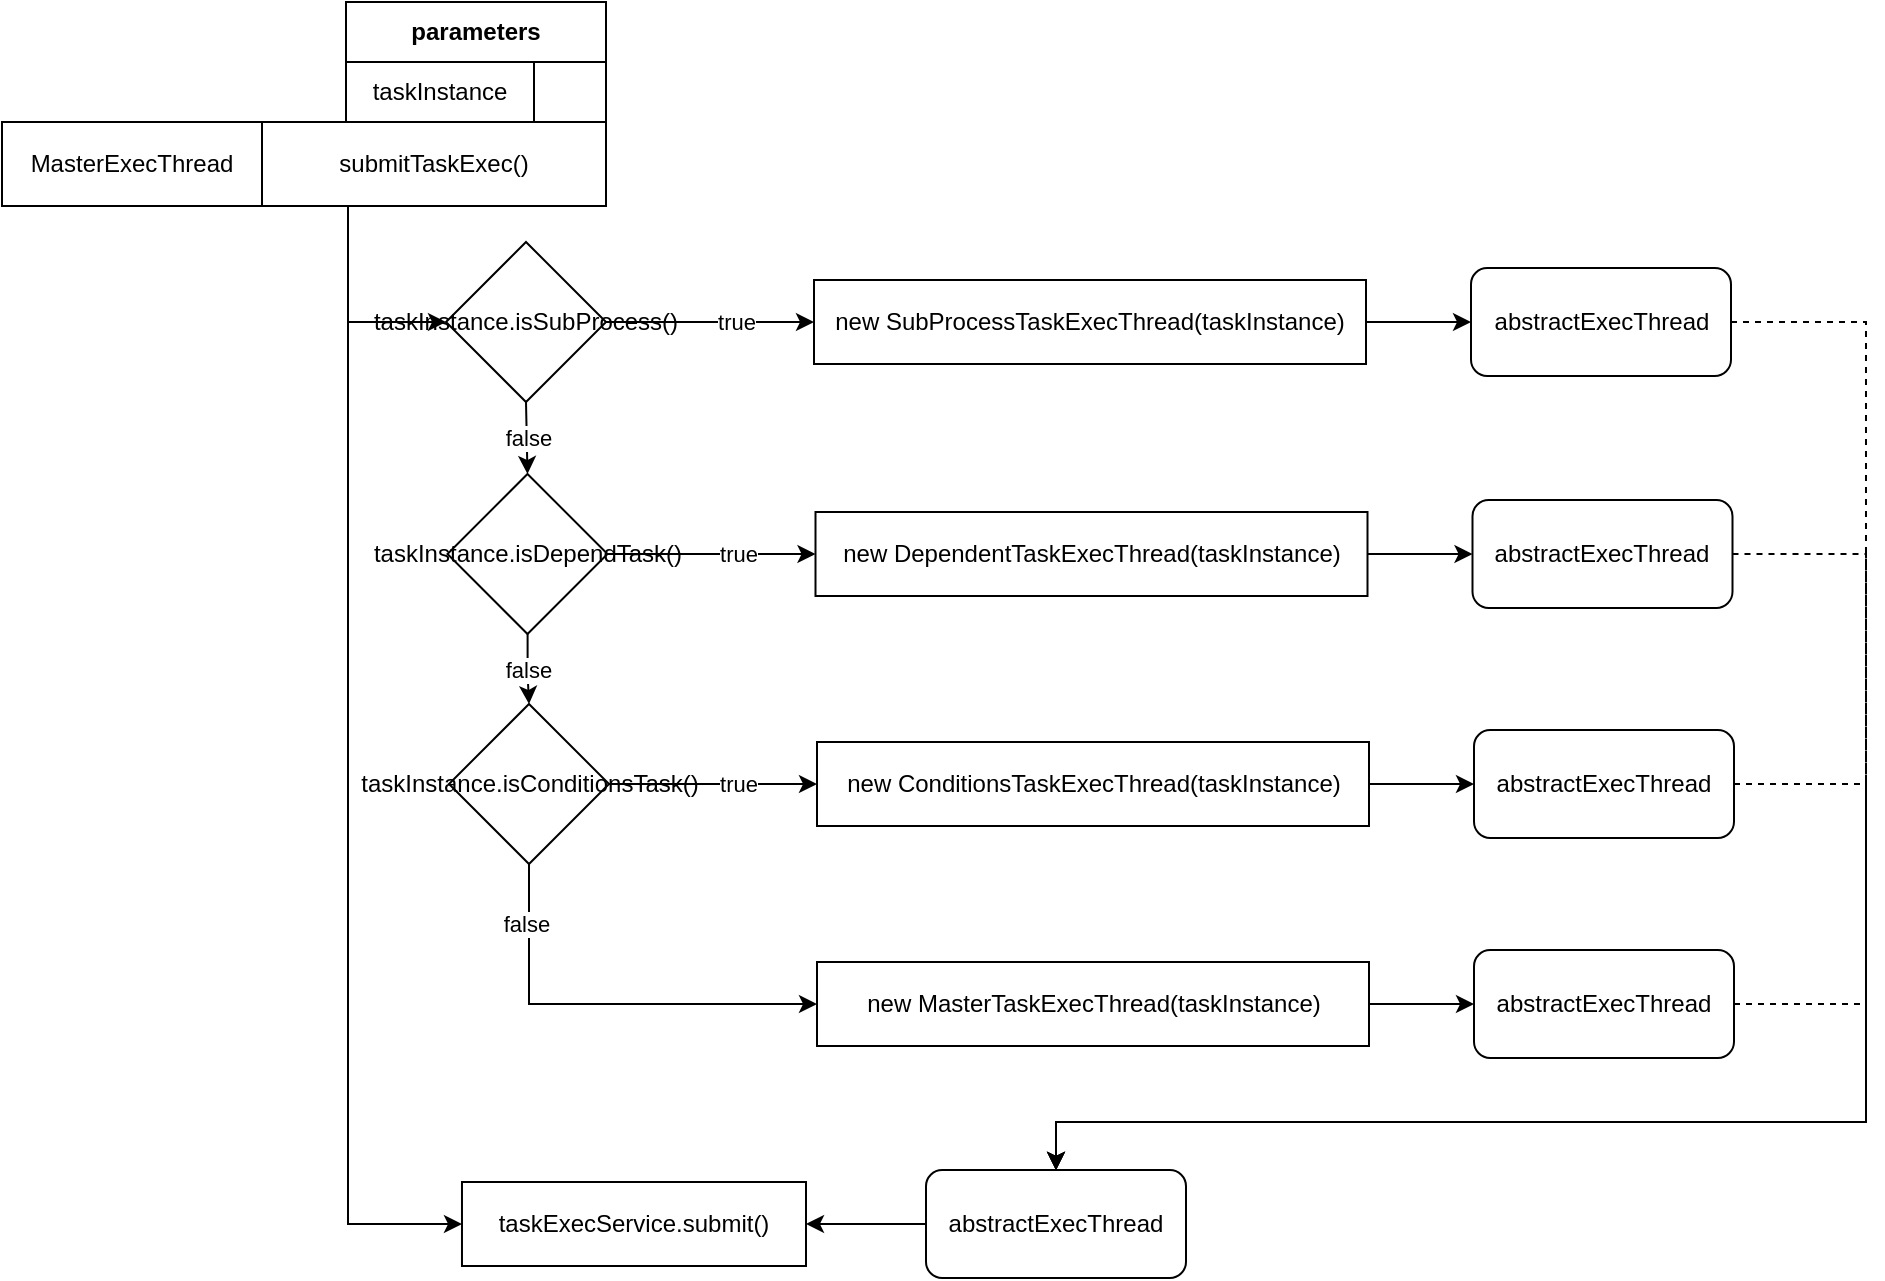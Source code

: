 <mxfile>
    <diagram id="2qA695B2ShTMCcvzxgT7" name="Page-1">
        <mxGraphModel dx="9555" dy="-15785" grid="1" gridSize="10" guides="1" tooltips="1" connect="1" arrows="1" fold="1" page="0" pageScale="1" pageWidth="827" pageHeight="1169" math="0" shadow="0">
            <root>
                <mxCell id="0"/>
                <mxCell id="1" parent="0"/>
                <mxCell id="2" style="edgeStyle=orthogonalEdgeStyle;rounded=0;orthogonalLoop=1;jettySize=auto;html=1;exitX=0.25;exitY=1;exitDx=0;exitDy=0;entryX=0;entryY=0.5;entryDx=0;entryDy=0;" edge="1" parent="1" source="4" target="9">
                    <mxGeometry relative="1" as="geometry"/>
                </mxCell>
                <mxCell id="3" style="edgeStyle=orthogonalEdgeStyle;rounded=0;orthogonalLoop=1;jettySize=auto;html=1;exitX=0.25;exitY=1;exitDx=0;exitDy=0;entryX=0;entryY=0.5;entryDx=0;entryDy=0;" edge="1" parent="1" source="4" target="39">
                    <mxGeometry relative="1" as="geometry"/>
                </mxCell>
                <mxCell id="4" value="submitTaskExec()" style="rounded=0;whiteSpace=wrap;html=1;" vertex="1" parent="1">
                    <mxGeometry x="-8052" y="16590" width="172" height="42" as="geometry"/>
                </mxCell>
                <mxCell id="5" value="MasterExecThread" style="rounded=0;whiteSpace=wrap;html=1;" vertex="1" parent="1">
                    <mxGeometry x="-8182" y="16590" width="130" height="42" as="geometry"/>
                </mxCell>
                <mxCell id="6" style="edgeStyle=orthogonalEdgeStyle;rounded=0;orthogonalLoop=1;jettySize=auto;html=1;entryX=0;entryY=0.5;entryDx=0;entryDy=0;" edge="1" parent="1" source="9" target="17">
                    <mxGeometry relative="1" as="geometry"/>
                </mxCell>
                <mxCell id="7" value="true" style="edgeLabel;html=1;align=center;verticalAlign=middle;resizable=0;points=[];" vertex="1" connectable="0" parent="6">
                    <mxGeometry x="0.237" relative="1" as="geometry">
                        <mxPoint as="offset"/>
                    </mxGeometry>
                </mxCell>
                <mxCell id="8" value="false" style="edgeStyle=orthogonalEdgeStyle;rounded=0;orthogonalLoop=1;jettySize=auto;html=1;exitX=0.5;exitY=1;exitDx=0;exitDy=0;entryX=0.5;entryY=0;entryDx=0;entryDy=0;" edge="1" parent="1" source="9" target="21">
                    <mxGeometry relative="1" as="geometry"/>
                </mxCell>
                <mxCell id="9" value="taskInstance.isSubProcess()" style="rhombus;whiteSpace=wrap;html=1;" vertex="1" parent="1">
                    <mxGeometry x="-7960" y="16650" width="80" height="80" as="geometry"/>
                </mxCell>
                <mxCell id="10" value="parameters" style="shape=table;html=1;whiteSpace=wrap;startSize=30;container=1;collapsible=0;childLayout=tableLayout;fixedRows=1;rowLines=0;fontStyle=1;align=center;" vertex="1" parent="1">
                    <mxGeometry x="-8010" y="16530" width="130" height="60" as="geometry"/>
                </mxCell>
                <mxCell id="11" value="" style="shape=partialRectangle;html=1;whiteSpace=wrap;collapsible=0;dropTarget=0;pointerEvents=0;fillColor=none;top=0;left=0;bottom=1;right=0;points=[[0,0.5],[1,0.5]];portConstraint=eastwest;" vertex="1" parent="10">
                    <mxGeometry y="30" width="130" height="30" as="geometry"/>
                </mxCell>
                <mxCell id="12" value="taskInstance" style="shape=partialRectangle;html=1;whiteSpace=wrap;connectable=0;fillColor=none;top=0;left=0;bottom=0;right=0;overflow=hidden;" vertex="1" parent="11">
                    <mxGeometry width="94" height="30" as="geometry"/>
                </mxCell>
                <mxCell id="13" value="" style="shape=partialRectangle;html=1;whiteSpace=wrap;connectable=0;fillColor=none;top=0;left=0;bottom=0;right=0;align=left;spacingLeft=6;overflow=hidden;" vertex="1" parent="11">
                    <mxGeometry x="94" width="36" height="30" as="geometry"/>
                </mxCell>
                <mxCell id="14" style="edgeStyle=orthogonalEdgeStyle;rounded=0;orthogonalLoop=1;jettySize=auto;html=1;entryX=0.5;entryY=0;entryDx=0;entryDy=0;dashed=1" edge="1" parent="1" source="15" target="41">
                    <mxGeometry relative="1" as="geometry">
                        <Array as="points">
                            <mxPoint x="-7250" y="16690"/>
                            <mxPoint x="-7250" y="17090"/>
                            <mxPoint x="-7655" y="17090"/>
                        </Array>
                    </mxGeometry>
                </mxCell>
                <mxCell id="15" value="abstractExecThread" style="rounded=1;whiteSpace=wrap;html=1;" vertex="1" parent="1">
                    <mxGeometry x="-7447.5" y="16663" width="130" height="54" as="geometry"/>
                </mxCell>
                <mxCell id="16" style="edgeStyle=orthogonalEdgeStyle;rounded=0;orthogonalLoop=1;jettySize=auto;html=1;entryX=0;entryY=0.5;entryDx=0;entryDy=0;" edge="1" parent="1" source="17" target="15">
                    <mxGeometry relative="1" as="geometry"/>
                </mxCell>
                <mxCell id="17" value="new SubProcessTaskExecThread(taskInstance)" style="rounded=0;whiteSpace=wrap;html=1;" vertex="1" parent="1">
                    <mxGeometry x="-7776" y="16669" width="276" height="42" as="geometry"/>
                </mxCell>
                <mxCell id="18" style="edgeStyle=orthogonalEdgeStyle;rounded=0;orthogonalLoop=1;jettySize=auto;html=1;entryX=0;entryY=0.5;entryDx=0;entryDy=0;" edge="1" parent="1" source="21" target="25">
                    <mxGeometry relative="1" as="geometry"/>
                </mxCell>
                <mxCell id="19" value="true" style="edgeLabel;html=1;align=center;verticalAlign=middle;resizable=0;points=[];" vertex="1" connectable="0" parent="18">
                    <mxGeometry x="0.237" relative="1" as="geometry">
                        <mxPoint as="offset"/>
                    </mxGeometry>
                </mxCell>
                <mxCell id="20" value="false" style="edgeStyle=orthogonalEdgeStyle;rounded=0;orthogonalLoop=1;jettySize=auto;html=1;entryX=0.5;entryY=0;entryDx=0;entryDy=0;" edge="1" parent="1" source="21" target="30">
                    <mxGeometry relative="1" as="geometry"/>
                </mxCell>
                <mxCell id="21" value="taskInstance.isDependTask()" style="rhombus;whiteSpace=wrap;html=1;" vertex="1" parent="1">
                    <mxGeometry x="-7959.25" y="16766" width="80" height="80" as="geometry"/>
                </mxCell>
                <mxCell id="22" style="edgeStyle=orthogonalEdgeStyle;rounded=0;orthogonalLoop=1;jettySize=auto;html=1;entryX=0.5;entryY=0;entryDx=0;entryDy=0;dashed=1" edge="1" parent="1" source="23" target="41">
                    <mxGeometry relative="1" as="geometry">
                        <Array as="points">
                            <mxPoint x="-7250" y="16806"/>
                            <mxPoint x="-7250" y="17090"/>
                            <mxPoint x="-7655" y="17090"/>
                        </Array>
                    </mxGeometry>
                </mxCell>
                <mxCell id="23" value="abstractExecThread" style="rounded=1;whiteSpace=wrap;html=1;" vertex="1" parent="1">
                    <mxGeometry x="-7446.75" y="16779" width="130" height="54" as="geometry"/>
                </mxCell>
                <mxCell id="24" style="edgeStyle=orthogonalEdgeStyle;rounded=0;orthogonalLoop=1;jettySize=auto;html=1;entryX=0;entryY=0.5;entryDx=0;entryDy=0;" edge="1" parent="1" source="25" target="23">
                    <mxGeometry relative="1" as="geometry"/>
                </mxCell>
                <mxCell id="25" value="new DependentTaskExecThread(taskInstance)" style="rounded=0;whiteSpace=wrap;html=1;" vertex="1" parent="1">
                    <mxGeometry x="-7775.25" y="16785" width="276" height="42" as="geometry"/>
                </mxCell>
                <mxCell id="26" style="edgeStyle=orthogonalEdgeStyle;rounded=0;orthogonalLoop=1;jettySize=auto;html=1;entryX=0;entryY=0.5;entryDx=0;entryDy=0;" edge="1" parent="1" source="30" target="34">
                    <mxGeometry relative="1" as="geometry"/>
                </mxCell>
                <mxCell id="27" value="true" style="edgeLabel;html=1;align=center;verticalAlign=middle;resizable=0;points=[];" vertex="1" connectable="0" parent="26">
                    <mxGeometry x="0.237" relative="1" as="geometry">
                        <mxPoint as="offset"/>
                    </mxGeometry>
                </mxCell>
                <mxCell id="28" style="edgeStyle=orthogonalEdgeStyle;rounded=0;orthogonalLoop=1;jettySize=auto;html=1;entryX=0;entryY=0.5;entryDx=0;entryDy=0;" edge="1" parent="1" source="30" target="38">
                    <mxGeometry relative="1" as="geometry">
                        <Array as="points">
                            <mxPoint x="-7918" y="17031"/>
                        </Array>
                    </mxGeometry>
                </mxCell>
                <mxCell id="29" value="false" style="edgeLabel;html=1;align=center;verticalAlign=middle;resizable=0;points=[];" vertex="1" connectable="0" parent="28">
                    <mxGeometry x="-0.856" y="-1" relative="1" as="geometry">
                        <mxPoint x="-0.5" y="14" as="offset"/>
                    </mxGeometry>
                </mxCell>
                <mxCell id="30" value="taskInstance.isConditionsTask()" style="rhombus;whiteSpace=wrap;html=1;" vertex="1" parent="1">
                    <mxGeometry x="-7958.5" y="16881" width="80" height="80" as="geometry"/>
                </mxCell>
                <mxCell id="31" style="edgeStyle=orthogonalEdgeStyle;rounded=0;orthogonalLoop=1;jettySize=auto;html=1;entryX=0.5;entryY=0;entryDx=0;entryDy=0;dashed=1" edge="1" parent="1" source="32" target="41">
                    <mxGeometry relative="1" as="geometry">
                        <Array as="points">
                            <mxPoint x="-7250" y="16921"/>
                            <mxPoint x="-7250" y="17090"/>
                            <mxPoint x="-7655" y="17090"/>
                        </Array>
                    </mxGeometry>
                </mxCell>
                <mxCell id="32" value="abstractExecThread" style="rounded=1;whiteSpace=wrap;html=1;" vertex="1" parent="1">
                    <mxGeometry x="-7446" y="16894" width="130" height="54" as="geometry"/>
                </mxCell>
                <mxCell id="33" style="edgeStyle=orthogonalEdgeStyle;rounded=0;orthogonalLoop=1;jettySize=auto;html=1;entryX=0;entryY=0.5;entryDx=0;entryDy=0;" edge="1" parent="1" source="34" target="32">
                    <mxGeometry relative="1" as="geometry"/>
                </mxCell>
                <mxCell id="34" value="new ConditionsTaskExecThread(taskInstance)" style="rounded=0;whiteSpace=wrap;html=1;" vertex="1" parent="1">
                    <mxGeometry x="-7774.5" y="16900" width="276" height="42" as="geometry"/>
                </mxCell>
                <mxCell id="35" style="edgeStyle=orthogonalEdgeStyle;rounded=0;orthogonalLoop=1;jettySize=auto;html=1;entryX=0.5;entryY=0;entryDx=0;entryDy=0;dashed=1" edge="1" parent="1" source="36" target="41">
                    <mxGeometry relative="1" as="geometry">
                        <Array as="points">
                            <mxPoint x="-7250" y="17031"/>
                            <mxPoint x="-7250" y="17090"/>
                            <mxPoint x="-7655" y="17090"/>
                        </Array>
                    </mxGeometry>
                </mxCell>
                <mxCell id="36" value="abstractExecThread" style="rounded=1;whiteSpace=wrap;html=1;" vertex="1" parent="1">
                    <mxGeometry x="-7446" y="17004" width="130" height="54" as="geometry"/>
                </mxCell>
                <mxCell id="37" style="edgeStyle=orthogonalEdgeStyle;rounded=0;orthogonalLoop=1;jettySize=auto;html=1;entryX=0;entryY=0.5;entryDx=0;entryDy=0;" edge="1" parent="1" source="38" target="36">
                    <mxGeometry relative="1" as="geometry"/>
                </mxCell>
                <mxCell id="38" value="new MasterTaskExecThread(taskInstance)" style="rounded=0;whiteSpace=wrap;html=1;" vertex="1" parent="1">
                    <mxGeometry x="-7774.5" y="17010" width="276" height="42" as="geometry"/>
                </mxCell>
                <mxCell id="39" value="taskExecService.submit()" style="rounded=0;whiteSpace=wrap;html=1;" vertex="1" parent="1">
                    <mxGeometry x="-7952.01" y="17120" width="172.01" height="42" as="geometry"/>
                </mxCell>
                <mxCell id="40" style="edgeStyle=orthogonalEdgeStyle;rounded=0;orthogonalLoop=1;jettySize=auto;html=1;entryX=1;entryY=0.5;entryDx=0;entryDy=0;" edge="1" parent="1" source="41" target="39">
                    <mxGeometry relative="1" as="geometry"/>
                </mxCell>
                <mxCell id="41" value="abstractExecThread" style="rounded=1;whiteSpace=wrap;html=1;" vertex="1" parent="1">
                    <mxGeometry x="-7720" y="17114" width="130" height="54" as="geometry"/>
                </mxCell>
            </root>
        </mxGraphModel>
    </diagram>
</mxfile>
